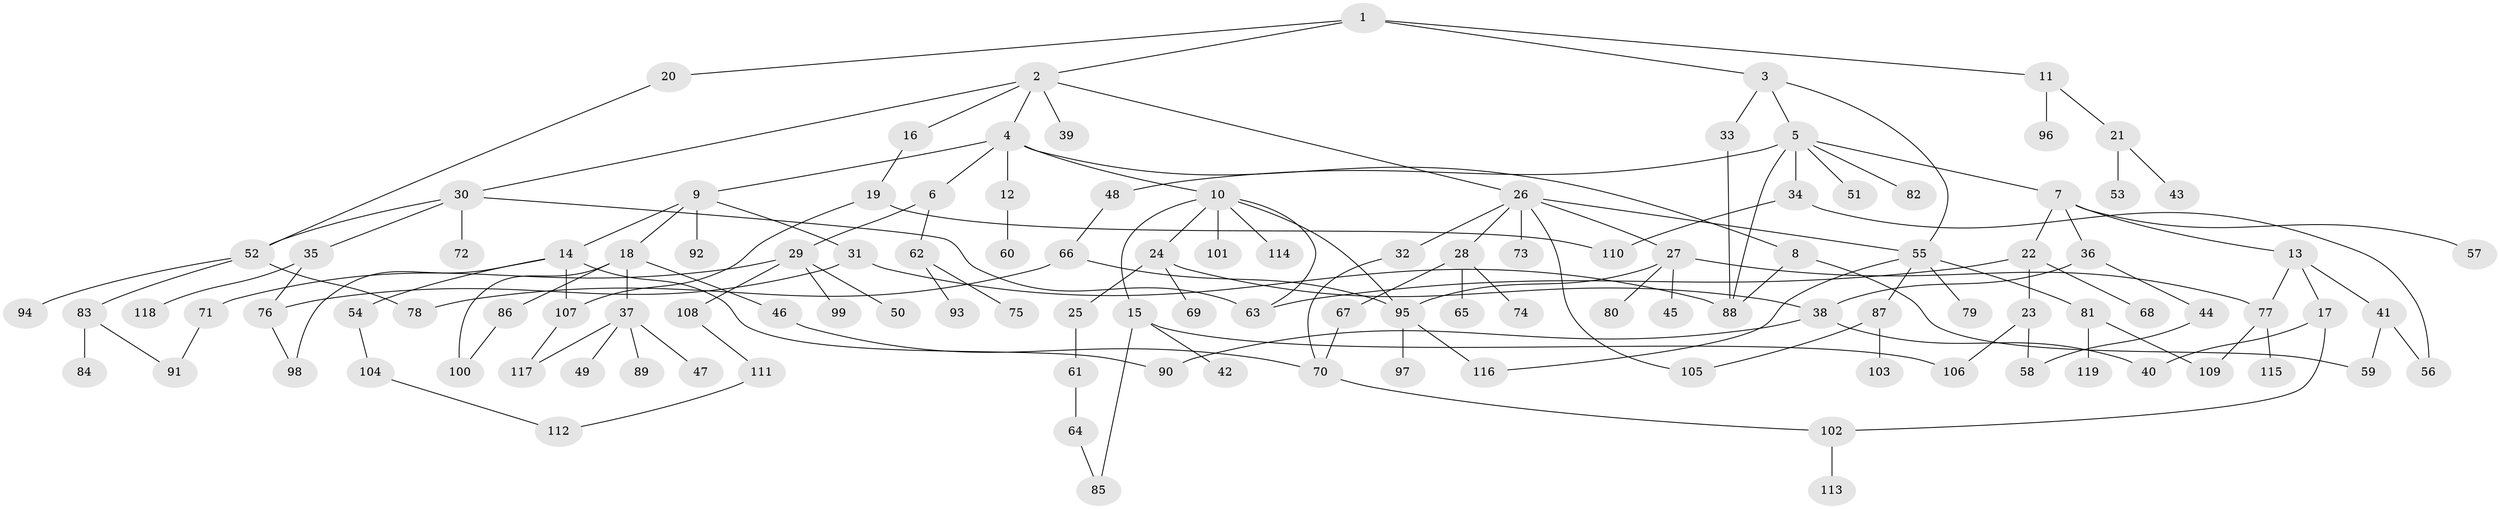 // coarse degree distribution, {4: 0.07228915662650602, 5: 0.060240963855421686, 8: 0.012048192771084338, 6: 0.04819277108433735, 7: 0.04819277108433735, 3: 0.1686746987951807, 9: 0.012048192771084338, 2: 0.24096385542168675, 1: 0.3373493975903614}
// Generated by graph-tools (version 1.1) at 2025/51/02/27/25 19:51:37]
// undirected, 119 vertices, 151 edges
graph export_dot {
graph [start="1"]
  node [color=gray90,style=filled];
  1;
  2;
  3;
  4;
  5;
  6;
  7;
  8;
  9;
  10;
  11;
  12;
  13;
  14;
  15;
  16;
  17;
  18;
  19;
  20;
  21;
  22;
  23;
  24;
  25;
  26;
  27;
  28;
  29;
  30;
  31;
  32;
  33;
  34;
  35;
  36;
  37;
  38;
  39;
  40;
  41;
  42;
  43;
  44;
  45;
  46;
  47;
  48;
  49;
  50;
  51;
  52;
  53;
  54;
  55;
  56;
  57;
  58;
  59;
  60;
  61;
  62;
  63;
  64;
  65;
  66;
  67;
  68;
  69;
  70;
  71;
  72;
  73;
  74;
  75;
  76;
  77;
  78;
  79;
  80;
  81;
  82;
  83;
  84;
  85;
  86;
  87;
  88;
  89;
  90;
  91;
  92;
  93;
  94;
  95;
  96;
  97;
  98;
  99;
  100;
  101;
  102;
  103;
  104;
  105;
  106;
  107;
  108;
  109;
  110;
  111;
  112;
  113;
  114;
  115;
  116;
  117;
  118;
  119;
  1 -- 2;
  1 -- 3;
  1 -- 11;
  1 -- 20;
  2 -- 4;
  2 -- 16;
  2 -- 26;
  2 -- 30;
  2 -- 39;
  3 -- 5;
  3 -- 33;
  3 -- 55;
  4 -- 6;
  4 -- 8;
  4 -- 9;
  4 -- 10;
  4 -- 12;
  5 -- 7;
  5 -- 34;
  5 -- 48;
  5 -- 51;
  5 -- 82;
  5 -- 88;
  6 -- 29;
  6 -- 62;
  7 -- 13;
  7 -- 22;
  7 -- 36;
  7 -- 57;
  8 -- 88;
  8 -- 59;
  9 -- 14;
  9 -- 18;
  9 -- 31;
  9 -- 92;
  10 -- 15;
  10 -- 24;
  10 -- 63;
  10 -- 101;
  10 -- 114;
  10 -- 95;
  11 -- 21;
  11 -- 96;
  12 -- 60;
  13 -- 17;
  13 -- 41;
  13 -- 77;
  14 -- 54;
  14 -- 90;
  14 -- 98;
  14 -- 107;
  15 -- 42;
  15 -- 85;
  15 -- 106;
  16 -- 19;
  17 -- 40;
  17 -- 102;
  18 -- 37;
  18 -- 46;
  18 -- 86;
  18 -- 100;
  19 -- 107;
  19 -- 110;
  20 -- 52;
  21 -- 43;
  21 -- 53;
  22 -- 23;
  22 -- 68;
  22 -- 63;
  23 -- 106;
  23 -- 58;
  24 -- 25;
  24 -- 69;
  24 -- 38;
  25 -- 61;
  26 -- 27;
  26 -- 28;
  26 -- 32;
  26 -- 73;
  26 -- 105;
  26 -- 55;
  27 -- 45;
  27 -- 77;
  27 -- 80;
  27 -- 95;
  28 -- 65;
  28 -- 67;
  28 -- 74;
  29 -- 50;
  29 -- 71;
  29 -- 99;
  29 -- 108;
  30 -- 35;
  30 -- 72;
  30 -- 52;
  30 -- 63;
  31 -- 88;
  31 -- 76;
  32 -- 70;
  33 -- 88;
  34 -- 56;
  34 -- 110;
  35 -- 76;
  35 -- 118;
  36 -- 38;
  36 -- 44;
  37 -- 47;
  37 -- 49;
  37 -- 89;
  37 -- 117;
  38 -- 90;
  38 -- 40;
  41 -- 59;
  41 -- 56;
  44 -- 58;
  46 -- 70;
  48 -- 66;
  52 -- 78;
  52 -- 83;
  52 -- 94;
  54 -- 104;
  55 -- 79;
  55 -- 81;
  55 -- 87;
  55 -- 116;
  61 -- 64;
  62 -- 75;
  62 -- 93;
  64 -- 85;
  66 -- 95;
  66 -- 78;
  67 -- 70;
  70 -- 102;
  71 -- 91;
  76 -- 98;
  77 -- 109;
  77 -- 115;
  81 -- 119;
  81 -- 109;
  83 -- 84;
  83 -- 91;
  86 -- 100;
  87 -- 103;
  87 -- 105;
  95 -- 97;
  95 -- 116;
  102 -- 113;
  104 -- 112;
  107 -- 117;
  108 -- 111;
  111 -- 112;
}
